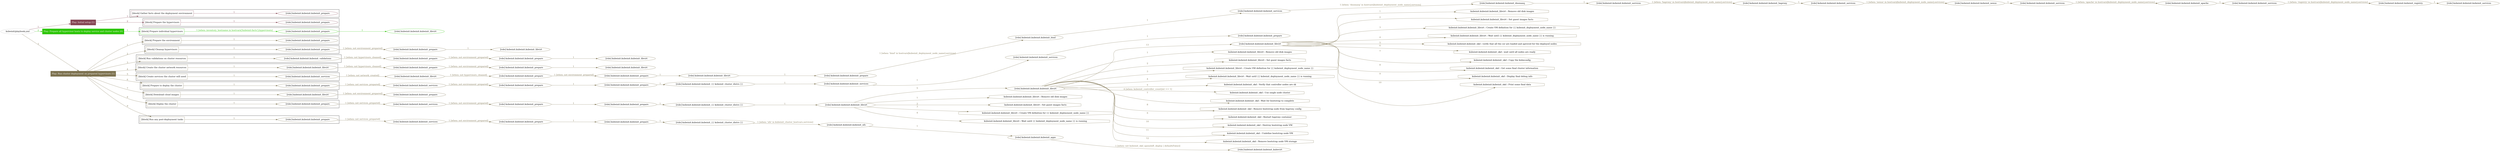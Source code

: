 digraph {
	graph [concentrate=true ordering=in rankdir=LR ratio=fill]
	edge [esep=5 sep=10]
	"kubeinit/playbook.yml" [id=root_node style=dotted]
	play_b80479d4 [label="Play: Initial setup (1)" color="#864655" fontcolor="#ffffff" id=play_b80479d4 shape=box style=filled tooltip=localhost]
	"kubeinit/playbook.yml" -> play_b80479d4 [label="1 " color="#864655" fontcolor="#864655" id=edge_b290aab6 labeltooltip="1 " tooltip="1 "]
	subgraph "kubeinit.kubeinit.kubeinit_prepare" {
		role_42c1148e [label="[role] kubeinit.kubeinit.kubeinit_prepare" color="#864655" id=role_42c1148e tooltip="kubeinit.kubeinit.kubeinit_prepare"]
	}
	subgraph "kubeinit.kubeinit.kubeinit_prepare" {
		role_2499bced [label="[role] kubeinit.kubeinit.kubeinit_prepare" color="#864655" id=role_2499bced tooltip="kubeinit.kubeinit.kubeinit_prepare"]
	}
	subgraph "Play: Initial setup (1)" {
		play_b80479d4 -> block_7fadbfe4 [label=1 color="#864655" fontcolor="#864655" id=edge_769021a7 labeltooltip=1 tooltip=1]
		subgraph cluster_block_7fadbfe4 {
			block_7fadbfe4 [label="[block] Gather facts about the deployment environment" color="#864655" id=block_7fadbfe4 labeltooltip="Gather facts about the deployment environment" shape=box tooltip="Gather facts about the deployment environment"]
			block_7fadbfe4 -> role_42c1148e [label="1 " color="#864655" fontcolor="#864655" id=edge_074231dd labeltooltip="1 " tooltip="1 "]
		}
		play_b80479d4 -> block_dbb9396d [label=2 color="#864655" fontcolor="#864655" id=edge_532e3bcf labeltooltip=2 tooltip=2]
		subgraph cluster_block_dbb9396d {
			block_dbb9396d [label="[block] Prepare the hypervisors" color="#864655" id=block_dbb9396d labeltooltip="Prepare the hypervisors" shape=box tooltip="Prepare the hypervisors"]
			block_dbb9396d -> role_2499bced [label="1 " color="#864655" fontcolor="#864655" id=edge_53aea832 labeltooltip="1 " tooltip="1 "]
		}
	}
	play_acae24aa [label="Play: Prepare all hypervisor hosts to deploy service and cluster nodes (0)" color="#2dc507" fontcolor="#ffffff" id=play_acae24aa shape=box style=filled tooltip="Play: Prepare all hypervisor hosts to deploy service and cluster nodes (0)"]
	"kubeinit/playbook.yml" -> play_acae24aa [label="2 " color="#2dc507" fontcolor="#2dc507" id=edge_74e40f36 labeltooltip="2 " tooltip="2 "]
	subgraph "kubeinit.kubeinit.kubeinit_libvirt" {
		role_eb01fc92 [label="[role] kubeinit.kubeinit.kubeinit_libvirt" color="#2dc507" id=role_eb01fc92 tooltip="kubeinit.kubeinit.kubeinit_libvirt"]
	}
	subgraph "kubeinit.kubeinit.kubeinit_prepare" {
		role_8dafa9fb [label="[role] kubeinit.kubeinit.kubeinit_prepare" color="#2dc507" id=role_8dafa9fb tooltip="kubeinit.kubeinit.kubeinit_prepare"]
		role_8dafa9fb -> role_eb01fc92 [label="1 " color="#2dc507" fontcolor="#2dc507" id=edge_366bd736 labeltooltip="1 " tooltip="1 "]
	}
	subgraph "Play: Prepare all hypervisor hosts to deploy service and cluster nodes (0)" {
		play_acae24aa -> block_d8cf8ffe [label=1 color="#2dc507" fontcolor="#2dc507" id=edge_cf5143eb labeltooltip=1 tooltip=1]
		subgraph cluster_block_d8cf8ffe {
			block_d8cf8ffe [label="[block] Prepare individual hypervisors" color="#2dc507" id=block_d8cf8ffe labeltooltip="Prepare individual hypervisors" shape=box tooltip="Prepare individual hypervisors"]
			block_d8cf8ffe -> role_8dafa9fb [label="1 [when: inventory_hostname in hostvars['kubeinit-facts'].hypervisors]" color="#2dc507" fontcolor="#2dc507" id=edge_51f44a1f labeltooltip="1 [when: inventory_hostname in hostvars['kubeinit-facts'].hypervisors]" tooltip="1 [when: inventory_hostname in hostvars['kubeinit-facts'].hypervisors]"]
		}
	}
	play_d9877c89 [label="Play: Run cluster deployment on prepared hypervisors (1)" color="#7d724f" fontcolor="#ffffff" id=play_d9877c89 shape=box style=filled tooltip=localhost]
	"kubeinit/playbook.yml" -> play_d9877c89 [label="3 " color="#7d724f" fontcolor="#7d724f" id=edge_d39b52ad labeltooltip="3 " tooltip="3 "]
	subgraph "kubeinit.kubeinit.kubeinit_prepare" {
		role_d8686343 [label="[role] kubeinit.kubeinit.kubeinit_prepare" color="#7d724f" id=role_d8686343 tooltip="kubeinit.kubeinit.kubeinit_prepare"]
	}
	subgraph "kubeinit.kubeinit.kubeinit_libvirt" {
		role_9123a980 [label="[role] kubeinit.kubeinit.kubeinit_libvirt" color="#7d724f" id=role_9123a980 tooltip="kubeinit.kubeinit.kubeinit_libvirt"]
	}
	subgraph "kubeinit.kubeinit.kubeinit_prepare" {
		role_9bea2375 [label="[role] kubeinit.kubeinit.kubeinit_prepare" color="#7d724f" id=role_9bea2375 tooltip="kubeinit.kubeinit.kubeinit_prepare"]
		role_9bea2375 -> role_9123a980 [label="1 " color="#7d724f" fontcolor="#7d724f" id=edge_47c0e3f3 labeltooltip="1 " tooltip="1 "]
	}
	subgraph "kubeinit.kubeinit.kubeinit_prepare" {
		role_97d53e4a [label="[role] kubeinit.kubeinit.kubeinit_prepare" color="#7d724f" id=role_97d53e4a tooltip="kubeinit.kubeinit.kubeinit_prepare"]
		role_97d53e4a -> role_9bea2375 [label="1 [when: not environment_prepared]" color="#7d724f" fontcolor="#7d724f" id=edge_8371445f labeltooltip="1 [when: not environment_prepared]" tooltip="1 [when: not environment_prepared]"]
	}
	subgraph "kubeinit.kubeinit.kubeinit_libvirt" {
		role_5c0e2c77 [label="[role] kubeinit.kubeinit.kubeinit_libvirt" color="#7d724f" id=role_5c0e2c77 tooltip="kubeinit.kubeinit.kubeinit_libvirt"]
	}
	subgraph "kubeinit.kubeinit.kubeinit_prepare" {
		role_4cb76d55 [label="[role] kubeinit.kubeinit.kubeinit_prepare" color="#7d724f" id=role_4cb76d55 tooltip="kubeinit.kubeinit.kubeinit_prepare"]
		role_4cb76d55 -> role_5c0e2c77 [label="1 " color="#7d724f" fontcolor="#7d724f" id=edge_e5fd6e2c labeltooltip="1 " tooltip="1 "]
	}
	subgraph "kubeinit.kubeinit.kubeinit_prepare" {
		role_dba3482f [label="[role] kubeinit.kubeinit.kubeinit_prepare" color="#7d724f" id=role_dba3482f tooltip="kubeinit.kubeinit.kubeinit_prepare"]
		role_dba3482f -> role_4cb76d55 [label="1 [when: not environment_prepared]" color="#7d724f" fontcolor="#7d724f" id=edge_a74c39e8 labeltooltip="1 [when: not environment_prepared]" tooltip="1 [when: not environment_prepared]"]
	}
	subgraph "kubeinit.kubeinit.kubeinit_validations" {
		role_ca7b51f6 [label="[role] kubeinit.kubeinit.kubeinit_validations" color="#7d724f" id=role_ca7b51f6 tooltip="kubeinit.kubeinit.kubeinit_validations"]
		role_ca7b51f6 -> role_dba3482f [label="1 [when: not hypervisors_cleaned]" color="#7d724f" fontcolor="#7d724f" id=edge_468a2dc0 labeltooltip="1 [when: not hypervisors_cleaned]" tooltip="1 [when: not hypervisors_cleaned]"]
	}
	subgraph "kubeinit.kubeinit.kubeinit_libvirt" {
		role_6c66d98d [label="[role] kubeinit.kubeinit.kubeinit_libvirt" color="#7d724f" id=role_6c66d98d tooltip="kubeinit.kubeinit.kubeinit_libvirt"]
	}
	subgraph "kubeinit.kubeinit.kubeinit_prepare" {
		role_174d3977 [label="[role] kubeinit.kubeinit.kubeinit_prepare" color="#7d724f" id=role_174d3977 tooltip="kubeinit.kubeinit.kubeinit_prepare"]
		role_174d3977 -> role_6c66d98d [label="1 " color="#7d724f" fontcolor="#7d724f" id=edge_53a2178f labeltooltip="1 " tooltip="1 "]
	}
	subgraph "kubeinit.kubeinit.kubeinit_prepare" {
		role_441e3212 [label="[role] kubeinit.kubeinit.kubeinit_prepare" color="#7d724f" id=role_441e3212 tooltip="kubeinit.kubeinit.kubeinit_prepare"]
		role_441e3212 -> role_174d3977 [label="1 [when: not environment_prepared]" color="#7d724f" fontcolor="#7d724f" id=edge_79bab9aa labeltooltip="1 [when: not environment_prepared]" tooltip="1 [when: not environment_prepared]"]
	}
	subgraph "kubeinit.kubeinit.kubeinit_libvirt" {
		role_f01ea181 [label="[role] kubeinit.kubeinit.kubeinit_libvirt" color="#7d724f" id=role_f01ea181 tooltip="kubeinit.kubeinit.kubeinit_libvirt"]
		role_f01ea181 -> role_441e3212 [label="1 [when: not hypervisors_cleaned]" color="#7d724f" fontcolor="#7d724f" id=edge_bccfc287 labeltooltip="1 [when: not hypervisors_cleaned]" tooltip="1 [when: not hypervisors_cleaned]"]
	}
	subgraph "kubeinit.kubeinit.kubeinit_services" {
		role_e9f28b93 [label="[role] kubeinit.kubeinit.kubeinit_services" color="#7d724f" id=role_e9f28b93 tooltip="kubeinit.kubeinit.kubeinit_services"]
	}
	subgraph "kubeinit.kubeinit.kubeinit_registry" {
		role_352084cb [label="[role] kubeinit.kubeinit.kubeinit_registry" color="#7d724f" id=role_352084cb tooltip="kubeinit.kubeinit.kubeinit_registry"]
		role_352084cb -> role_e9f28b93 [label="1 " color="#7d724f" fontcolor="#7d724f" id=edge_771f40e1 labeltooltip="1 " tooltip="1 "]
	}
	subgraph "kubeinit.kubeinit.kubeinit_services" {
		role_b727c0b5 [label="[role] kubeinit.kubeinit.kubeinit_services" color="#7d724f" id=role_b727c0b5 tooltip="kubeinit.kubeinit.kubeinit_services"]
		role_b727c0b5 -> role_352084cb [label="1 [when: 'registry' in hostvars[kubeinit_deployment_node_name].services]" color="#7d724f" fontcolor="#7d724f" id=edge_3eb513db labeltooltip="1 [when: 'registry' in hostvars[kubeinit_deployment_node_name].services]" tooltip="1 [when: 'registry' in hostvars[kubeinit_deployment_node_name].services]"]
	}
	subgraph "kubeinit.kubeinit.kubeinit_apache" {
		role_6a9af1dd [label="[role] kubeinit.kubeinit.kubeinit_apache" color="#7d724f" id=role_6a9af1dd tooltip="kubeinit.kubeinit.kubeinit_apache"]
		role_6a9af1dd -> role_b727c0b5 [label="1 " color="#7d724f" fontcolor="#7d724f" id=edge_a9f34211 labeltooltip="1 " tooltip="1 "]
	}
	subgraph "kubeinit.kubeinit.kubeinit_services" {
		role_3c8ba1e0 [label="[role] kubeinit.kubeinit.kubeinit_services" color="#7d724f" id=role_3c8ba1e0 tooltip="kubeinit.kubeinit.kubeinit_services"]
		role_3c8ba1e0 -> role_6a9af1dd [label="1 [when: 'apache' in hostvars[kubeinit_deployment_node_name].services]" color="#7d724f" fontcolor="#7d724f" id=edge_cc566f77 labeltooltip="1 [when: 'apache' in hostvars[kubeinit_deployment_node_name].services]" tooltip="1 [when: 'apache' in hostvars[kubeinit_deployment_node_name].services]"]
	}
	subgraph "kubeinit.kubeinit.kubeinit_nexus" {
		role_9df6dc51 [label="[role] kubeinit.kubeinit.kubeinit_nexus" color="#7d724f" id=role_9df6dc51 tooltip="kubeinit.kubeinit.kubeinit_nexus"]
		role_9df6dc51 -> role_3c8ba1e0 [label="1 " color="#7d724f" fontcolor="#7d724f" id=edge_a44a31dc labeltooltip="1 " tooltip="1 "]
	}
	subgraph "kubeinit.kubeinit.kubeinit_services" {
		role_ab797b23 [label="[role] kubeinit.kubeinit.kubeinit_services" color="#7d724f" id=role_ab797b23 tooltip="kubeinit.kubeinit.kubeinit_services"]
		role_ab797b23 -> role_9df6dc51 [label="1 [when: 'nexus' in hostvars[kubeinit_deployment_node_name].services]" color="#7d724f" fontcolor="#7d724f" id=edge_47578369 labeltooltip="1 [when: 'nexus' in hostvars[kubeinit_deployment_node_name].services]" tooltip="1 [when: 'nexus' in hostvars[kubeinit_deployment_node_name].services]"]
	}
	subgraph "kubeinit.kubeinit.kubeinit_haproxy" {
		role_3673f2b9 [label="[role] kubeinit.kubeinit.kubeinit_haproxy" color="#7d724f" id=role_3673f2b9 tooltip="kubeinit.kubeinit.kubeinit_haproxy"]
		role_3673f2b9 -> role_ab797b23 [label="1 " color="#7d724f" fontcolor="#7d724f" id=edge_710e784d labeltooltip="1 " tooltip="1 "]
	}
	subgraph "kubeinit.kubeinit.kubeinit_services" {
		role_d25a6709 [label="[role] kubeinit.kubeinit.kubeinit_services" color="#7d724f" id=role_d25a6709 tooltip="kubeinit.kubeinit.kubeinit_services"]
		role_d25a6709 -> role_3673f2b9 [label="1 [when: 'haproxy' in hostvars[kubeinit_deployment_node_name].services]" color="#7d724f" fontcolor="#7d724f" id=edge_74245bb1 labeltooltip="1 [when: 'haproxy' in hostvars[kubeinit_deployment_node_name].services]" tooltip="1 [when: 'haproxy' in hostvars[kubeinit_deployment_node_name].services]"]
	}
	subgraph "kubeinit.kubeinit.kubeinit_dnsmasq" {
		role_a0debb28 [label="[role] kubeinit.kubeinit.kubeinit_dnsmasq" color="#7d724f" id=role_a0debb28 tooltip="kubeinit.kubeinit.kubeinit_dnsmasq"]
		role_a0debb28 -> role_d25a6709 [label="1 " color="#7d724f" fontcolor="#7d724f" id=edge_f36e8291 labeltooltip="1 " tooltip="1 "]
	}
	subgraph "kubeinit.kubeinit.kubeinit_services" {
		role_edbf5fd1 [label="[role] kubeinit.kubeinit.kubeinit_services" color="#7d724f" id=role_edbf5fd1 tooltip="kubeinit.kubeinit.kubeinit_services"]
		role_edbf5fd1 -> role_a0debb28 [label="1 [when: 'dnsmasq' in hostvars[kubeinit_deployment_node_name].services]" color="#7d724f" fontcolor="#7d724f" id=edge_1f26b55a labeltooltip="1 [when: 'dnsmasq' in hostvars[kubeinit_deployment_node_name].services]" tooltip="1 [when: 'dnsmasq' in hostvars[kubeinit_deployment_node_name].services]"]
	}
	subgraph "kubeinit.kubeinit.kubeinit_bind" {
		role_dbc2e218 [label="[role] kubeinit.kubeinit.kubeinit_bind" color="#7d724f" id=role_dbc2e218 tooltip="kubeinit.kubeinit.kubeinit_bind"]
		role_dbc2e218 -> role_edbf5fd1 [label="1 " color="#7d724f" fontcolor="#7d724f" id=edge_5dbe5753 labeltooltip="1 " tooltip="1 "]
	}
	subgraph "kubeinit.kubeinit.kubeinit_prepare" {
		role_c8efd93e [label="[role] kubeinit.kubeinit.kubeinit_prepare" color="#7d724f" id=role_c8efd93e tooltip="kubeinit.kubeinit.kubeinit_prepare"]
		role_c8efd93e -> role_dbc2e218 [label="1 [when: 'bind' in hostvars[kubeinit_deployment_node_name].services]" color="#7d724f" fontcolor="#7d724f" id=edge_0509de68 labeltooltip="1 [when: 'bind' in hostvars[kubeinit_deployment_node_name].services]" tooltip="1 [when: 'bind' in hostvars[kubeinit_deployment_node_name].services]"]
	}
	subgraph "kubeinit.kubeinit.kubeinit_libvirt" {
		role_1f7cb103 [label="[role] kubeinit.kubeinit.kubeinit_libvirt" color="#7d724f" id=role_1f7cb103 tooltip="kubeinit.kubeinit.kubeinit_libvirt"]
		role_1f7cb103 -> role_c8efd93e [label="1 " color="#7d724f" fontcolor="#7d724f" id=edge_e2b09143 labeltooltip="1 " tooltip="1 "]
	}
	subgraph "kubeinit.kubeinit.kubeinit_prepare" {
		role_71e47f9f [label="[role] kubeinit.kubeinit.kubeinit_prepare" color="#7d724f" id=role_71e47f9f tooltip="kubeinit.kubeinit.kubeinit_prepare"]
		role_71e47f9f -> role_1f7cb103 [label="1 " color="#7d724f" fontcolor="#7d724f" id=edge_050a6e3c labeltooltip="1 " tooltip="1 "]
	}
	subgraph "kubeinit.kubeinit.kubeinit_prepare" {
		role_349567c6 [label="[role] kubeinit.kubeinit.kubeinit_prepare" color="#7d724f" id=role_349567c6 tooltip="kubeinit.kubeinit.kubeinit_prepare"]
		role_349567c6 -> role_71e47f9f [label="1 [when: not environment_prepared]" color="#7d724f" fontcolor="#7d724f" id=edge_0046e8be labeltooltip="1 [when: not environment_prepared]" tooltip="1 [when: not environment_prepared]"]
	}
	subgraph "kubeinit.kubeinit.kubeinit_libvirt" {
		role_366da7bc [label="[role] kubeinit.kubeinit.kubeinit_libvirt" color="#7d724f" id=role_366da7bc tooltip="kubeinit.kubeinit.kubeinit_libvirt"]
		role_366da7bc -> role_349567c6 [label="1 [when: not hypervisors_cleaned]" color="#7d724f" fontcolor="#7d724f" id=edge_1da3280e labeltooltip="1 [when: not hypervisors_cleaned]" tooltip="1 [when: not hypervisors_cleaned]"]
	}
	subgraph "kubeinit.kubeinit.kubeinit_services" {
		role_d514141c [label="[role] kubeinit.kubeinit.kubeinit_services" color="#7d724f" id=role_d514141c tooltip="kubeinit.kubeinit.kubeinit_services"]
		role_d514141c -> role_366da7bc [label="1 [when: not network_created]" color="#7d724f" fontcolor="#7d724f" id=edge_c079abf1 labeltooltip="1 [when: not network_created]" tooltip="1 [when: not network_created]"]
	}
	subgraph "kubeinit.kubeinit.kubeinit_prepare" {
		role_4048feae [label="[role] kubeinit.kubeinit.kubeinit_prepare" color="#7d724f" id=role_4048feae tooltip="kubeinit.kubeinit.kubeinit_prepare"]
	}
	subgraph "kubeinit.kubeinit.kubeinit_services" {
		role_3d57fc72 [label="[role] kubeinit.kubeinit.kubeinit_services" color="#7d724f" id=role_3d57fc72 tooltip="kubeinit.kubeinit.kubeinit_services"]
		role_3d57fc72 -> role_4048feae [label="1 " color="#7d724f" fontcolor="#7d724f" id=edge_1d76e84f labeltooltip="1 " tooltip="1 "]
	}
	subgraph "kubeinit.kubeinit.kubeinit_services" {
		role_7518d2e9 [label="[role] kubeinit.kubeinit.kubeinit_services" color="#7d724f" id=role_7518d2e9 tooltip="kubeinit.kubeinit.kubeinit_services"]
		role_7518d2e9 -> role_3d57fc72 [label="1 " color="#7d724f" fontcolor="#7d724f" id=edge_f2e8017f labeltooltip="1 " tooltip="1 "]
	}
	subgraph "kubeinit.kubeinit.kubeinit_{{ kubeinit_cluster_distro }}" {
		role_360ad818 [label="[role] kubeinit.kubeinit.kubeinit_{{ kubeinit_cluster_distro }}" color="#7d724f" id=role_360ad818 tooltip="kubeinit.kubeinit.kubeinit_{{ kubeinit_cluster_distro }}"]
		role_360ad818 -> role_7518d2e9 [label="1 " color="#7d724f" fontcolor="#7d724f" id=edge_afbe068d labeltooltip="1 " tooltip="1 "]
	}
	subgraph "kubeinit.kubeinit.kubeinit_prepare" {
		role_80923c4d [label="[role] kubeinit.kubeinit.kubeinit_prepare" color="#7d724f" id=role_80923c4d tooltip="kubeinit.kubeinit.kubeinit_prepare"]
		role_80923c4d -> role_360ad818 [label="1 " color="#7d724f" fontcolor="#7d724f" id=edge_59285e19 labeltooltip="1 " tooltip="1 "]
	}
	subgraph "kubeinit.kubeinit.kubeinit_prepare" {
		role_3daddb7f [label="[role] kubeinit.kubeinit.kubeinit_prepare" color="#7d724f" id=role_3daddb7f tooltip="kubeinit.kubeinit.kubeinit_prepare"]
		role_3daddb7f -> role_80923c4d [label="1 " color="#7d724f" fontcolor="#7d724f" id=edge_d3608e62 labeltooltip="1 " tooltip="1 "]
	}
	subgraph "kubeinit.kubeinit.kubeinit_services" {
		role_760703bb [label="[role] kubeinit.kubeinit.kubeinit_services" color="#7d724f" id=role_760703bb tooltip="kubeinit.kubeinit.kubeinit_services"]
		role_760703bb -> role_3daddb7f [label="1 [when: not environment_prepared]" color="#7d724f" fontcolor="#7d724f" id=edge_f2999558 labeltooltip="1 [when: not environment_prepared]" tooltip="1 [when: not environment_prepared]"]
	}
	subgraph "kubeinit.kubeinit.kubeinit_prepare" {
		role_697de6da [label="[role] kubeinit.kubeinit.kubeinit_prepare" color="#7d724f" id=role_697de6da tooltip="kubeinit.kubeinit.kubeinit_prepare"]
		role_697de6da -> role_760703bb [label="1 [when: not services_prepared]" color="#7d724f" fontcolor="#7d724f" id=edge_450e1716 labeltooltip="1 [when: not services_prepared]" tooltip="1 [when: not services_prepared]"]
	}
	subgraph "kubeinit.kubeinit.kubeinit_prepare" {
		role_fc78f704 [label="[role] kubeinit.kubeinit.kubeinit_prepare" color="#7d724f" id=role_fc78f704 tooltip="kubeinit.kubeinit.kubeinit_prepare"]
	}
	subgraph "kubeinit.kubeinit.kubeinit_libvirt" {
		role_46a496e5 [label="[role] kubeinit.kubeinit.kubeinit_libvirt" color="#7d724f" id=role_46a496e5 tooltip="kubeinit.kubeinit.kubeinit_libvirt"]
		role_46a496e5 -> role_fc78f704 [label="1 [when: not environment_prepared]" color="#7d724f" fontcolor="#7d724f" id=edge_a443aee9 labeltooltip="1 [when: not environment_prepared]" tooltip="1 [when: not environment_prepared]"]
	}
	subgraph "kubeinit.kubeinit.kubeinit_libvirt" {
		role_76a0eee0 [label="[role] kubeinit.kubeinit.kubeinit_libvirt" color="#7d724f" id=role_76a0eee0 tooltip="kubeinit.kubeinit.kubeinit_libvirt"]
		task_2e1bf13b [label="kubeinit.kubeinit.kubeinit_libvirt : Remove old disk images" color="#7d724f" id=task_2e1bf13b shape=octagon tooltip="kubeinit.kubeinit.kubeinit_libvirt : Remove old disk images"]
		role_76a0eee0 -> task_2e1bf13b [label="1 " color="#7d724f" fontcolor="#7d724f" id=edge_7ae3dfbe labeltooltip="1 " tooltip="1 "]
		task_848934b7 [label="kubeinit.kubeinit.kubeinit_libvirt : Set guest images facts" color="#7d724f" id=task_848934b7 shape=octagon tooltip="kubeinit.kubeinit.kubeinit_libvirt : Set guest images facts"]
		role_76a0eee0 -> task_848934b7 [label="2 " color="#7d724f" fontcolor="#7d724f" id=edge_91df2c18 labeltooltip="2 " tooltip="2 "]
		task_9de770ab [label="kubeinit.kubeinit.kubeinit_libvirt : Create VM definition for {{ kubeinit_deployment_node_name }}" color="#7d724f" id=task_9de770ab shape=octagon tooltip="kubeinit.kubeinit.kubeinit_libvirt : Create VM definition for {{ kubeinit_deployment_node_name }}"]
		role_76a0eee0 -> task_9de770ab [label="3 " color="#7d724f" fontcolor="#7d724f" id=edge_1b21f804 labeltooltip="3 " tooltip="3 "]
		task_e4e5ab8d [label="kubeinit.kubeinit.kubeinit_libvirt : Wait until {{ kubeinit_deployment_node_name }} is running" color="#7d724f" id=task_e4e5ab8d shape=octagon tooltip="kubeinit.kubeinit.kubeinit_libvirt : Wait until {{ kubeinit_deployment_node_name }} is running"]
		role_76a0eee0 -> task_e4e5ab8d [label="4 " color="#7d724f" fontcolor="#7d724f" id=edge_56b93d13 labeltooltip="4 " tooltip="4 "]
		task_98bc879f [label="kubeinit.kubeinit.kubeinit_okd : verify that all the csr are loaded and aproved for the deployed nodes" color="#7d724f" id=task_98bc879f shape=octagon tooltip="kubeinit.kubeinit.kubeinit_okd : verify that all the csr are loaded and aproved for the deployed nodes"]
		role_76a0eee0 -> task_98bc879f [label="5 " color="#7d724f" fontcolor="#7d724f" id=edge_a5d46f9c labeltooltip="5 " tooltip="5 "]
		task_78dbb879 [label="kubeinit.kubeinit.kubeinit_okd : wait until all nodes are ready" color="#7d724f" id=task_78dbb879 shape=octagon tooltip="kubeinit.kubeinit.kubeinit_okd : wait until all nodes are ready"]
		role_76a0eee0 -> task_78dbb879 [label="6 " color="#7d724f" fontcolor="#7d724f" id=edge_a0ea1920 labeltooltip="6 " tooltip="6 "]
		task_abe9e265 [label="kubeinit.kubeinit.kubeinit_okd : Copy the kubeconfig" color="#7d724f" id=task_abe9e265 shape=octagon tooltip="kubeinit.kubeinit.kubeinit_okd : Copy the kubeconfig"]
		role_76a0eee0 -> task_abe9e265 [label="7 " color="#7d724f" fontcolor="#7d724f" id=edge_d6f06e3d labeltooltip="7 " tooltip="7 "]
		task_264660ba [label="kubeinit.kubeinit.kubeinit_okd : Get some final cluster information" color="#7d724f" id=task_264660ba shape=octagon tooltip="kubeinit.kubeinit.kubeinit_okd : Get some final cluster information"]
		role_76a0eee0 -> task_264660ba [label="8 " color="#7d724f" fontcolor="#7d724f" id=edge_1378cb11 labeltooltip="8 " tooltip="8 "]
		task_67ed6ad1 [label="kubeinit.kubeinit.kubeinit_okd : Display final debug info" color="#7d724f" id=task_67ed6ad1 shape=octagon tooltip="kubeinit.kubeinit.kubeinit_okd : Display final debug info"]
		role_76a0eee0 -> task_67ed6ad1 [label="9 " color="#7d724f" fontcolor="#7d724f" id=edge_ad0e5a8e labeltooltip="9 " tooltip="9 "]
		task_ee9c9c5d [label="kubeinit.kubeinit.kubeinit_okd : Print some final data" color="#7d724f" id=task_ee9c9c5d shape=octagon tooltip="kubeinit.kubeinit.kubeinit_okd : Print some final data"]
		role_76a0eee0 -> task_ee9c9c5d [label="10 " color="#7d724f" fontcolor="#7d724f" id=edge_4493ef94 labeltooltip="10 " tooltip="10 "]
	}
	subgraph "kubeinit.kubeinit.kubeinit_libvirt" {
		role_f72ef4ca [label="[role] kubeinit.kubeinit.kubeinit_libvirt" color="#7d724f" id=role_f72ef4ca tooltip="kubeinit.kubeinit.kubeinit_libvirt"]
		task_832f9697 [label="kubeinit.kubeinit.kubeinit_libvirt : Remove old disk images" color="#7d724f" id=task_832f9697 shape=octagon tooltip="kubeinit.kubeinit.kubeinit_libvirt : Remove old disk images"]
		role_f72ef4ca -> task_832f9697 [label="1 " color="#7d724f" fontcolor="#7d724f" id=edge_0457f947 labeltooltip="1 " tooltip="1 "]
		task_d985d307 [label="kubeinit.kubeinit.kubeinit_libvirt : Set guest images facts" color="#7d724f" id=task_d985d307 shape=octagon tooltip="kubeinit.kubeinit.kubeinit_libvirt : Set guest images facts"]
		role_f72ef4ca -> task_d985d307 [label="2 " color="#7d724f" fontcolor="#7d724f" id=edge_5e7c905e labeltooltip="2 " tooltip="2 "]
		task_14e1a0f8 [label="kubeinit.kubeinit.kubeinit_libvirt : Create VM definition for {{ kubeinit_deployment_node_name }}" color="#7d724f" id=task_14e1a0f8 shape=octagon tooltip="kubeinit.kubeinit.kubeinit_libvirt : Create VM definition for {{ kubeinit_deployment_node_name }}"]
		role_f72ef4ca -> task_14e1a0f8 [label="3 " color="#7d724f" fontcolor="#7d724f" id=edge_4739b6a5 labeltooltip="3 " tooltip="3 "]
		task_31a3de8d [label="kubeinit.kubeinit.kubeinit_libvirt : Wait until {{ kubeinit_deployment_node_name }} is running" color="#7d724f" id=task_31a3de8d shape=octagon tooltip="kubeinit.kubeinit.kubeinit_libvirt : Wait until {{ kubeinit_deployment_node_name }} is running"]
		role_f72ef4ca -> task_31a3de8d [label="4 " color="#7d724f" fontcolor="#7d724f" id=edge_4dafe65b labeltooltip="4 " tooltip="4 "]
		task_11a4f6f6 [label="kubeinit.kubeinit.kubeinit_okd : Verify that controller nodes are ok" color="#7d724f" id=task_11a4f6f6 shape=octagon tooltip="kubeinit.kubeinit.kubeinit_okd : Verify that controller nodes are ok"]
		role_f72ef4ca -> task_11a4f6f6 [label="5 " color="#7d724f" fontcolor="#7d724f" id=edge_42ccfaf1 labeltooltip="5 " tooltip="5 "]
		task_1ff8bfd4 [label="kubeinit.kubeinit.kubeinit_okd : Use single node cluster" color="#7d724f" id=task_1ff8bfd4 shape=octagon tooltip="kubeinit.kubeinit.kubeinit_okd : Use single node cluster"]
		role_f72ef4ca -> task_1ff8bfd4 [label="6 [when: kubeinit_controller_count|int == 1]" color="#7d724f" fontcolor="#7d724f" id=edge_c048ab85 labeltooltip="6 [when: kubeinit_controller_count|int == 1]" tooltip="6 [when: kubeinit_controller_count|int == 1]"]
		task_dd263520 [label="kubeinit.kubeinit.kubeinit_okd : Wait for bootstrap to complete" color="#7d724f" id=task_dd263520 shape=octagon tooltip="kubeinit.kubeinit.kubeinit_okd : Wait for bootstrap to complete"]
		role_f72ef4ca -> task_dd263520 [label="7 " color="#7d724f" fontcolor="#7d724f" id=edge_baf547b6 labeltooltip="7 " tooltip="7 "]
		task_4bd726c3 [label="kubeinit.kubeinit.kubeinit_okd : Remove bootstrap node from haproxy config" color="#7d724f" id=task_4bd726c3 shape=octagon tooltip="kubeinit.kubeinit.kubeinit_okd : Remove bootstrap node from haproxy config"]
		role_f72ef4ca -> task_4bd726c3 [label="8 " color="#7d724f" fontcolor="#7d724f" id=edge_0fb4a504 labeltooltip="8 " tooltip="8 "]
		task_13d7e8e9 [label="kubeinit.kubeinit.kubeinit_okd : Restart haproxy container" color="#7d724f" id=task_13d7e8e9 shape=octagon tooltip="kubeinit.kubeinit.kubeinit_okd : Restart haproxy container"]
		role_f72ef4ca -> task_13d7e8e9 [label="9 " color="#7d724f" fontcolor="#7d724f" id=edge_8cdcfe4c labeltooltip="9 " tooltip="9 "]
		task_df5cde50 [label="kubeinit.kubeinit.kubeinit_okd : Destroy bootstrap node VM" color="#7d724f" id=task_df5cde50 shape=octagon tooltip="kubeinit.kubeinit.kubeinit_okd : Destroy bootstrap node VM"]
		role_f72ef4ca -> task_df5cde50 [label="10 " color="#7d724f" fontcolor="#7d724f" id=edge_81aa6628 labeltooltip="10 " tooltip="10 "]
		task_c206e9a8 [label="kubeinit.kubeinit.kubeinit_okd : Undefine bootstrap node VM" color="#7d724f" id=task_c206e9a8 shape=octagon tooltip="kubeinit.kubeinit.kubeinit_okd : Undefine bootstrap node VM"]
		role_f72ef4ca -> task_c206e9a8 [label="11 " color="#7d724f" fontcolor="#7d724f" id=edge_50d35ca5 labeltooltip="11 " tooltip="11 "]
		task_8059c59c [label="kubeinit.kubeinit.kubeinit_okd : Remove bootstrap node VM storage" color="#7d724f" id=task_8059c59c shape=octagon tooltip="kubeinit.kubeinit.kubeinit_okd : Remove bootstrap node VM storage"]
		role_f72ef4ca -> task_8059c59c [label="12 " color="#7d724f" fontcolor="#7d724f" id=edge_b775107e labeltooltip="12 " tooltip="12 "]
		role_f72ef4ca -> role_76a0eee0 [label="13 " color="#7d724f" fontcolor="#7d724f" id=edge_1acb5a6e labeltooltip="13 " tooltip="13 "]
	}
	subgraph "kubeinit.kubeinit.kubeinit_libvirt" {
		role_bb4a0aae [label="[role] kubeinit.kubeinit.kubeinit_libvirt" color="#7d724f" id=role_bb4a0aae tooltip="kubeinit.kubeinit.kubeinit_libvirt"]
		task_e0a9ccb9 [label="kubeinit.kubeinit.kubeinit_libvirt : Remove old disk images" color="#7d724f" id=task_e0a9ccb9 shape=octagon tooltip="kubeinit.kubeinit.kubeinit_libvirt : Remove old disk images"]
		role_bb4a0aae -> task_e0a9ccb9 [label="1 " color="#7d724f" fontcolor="#7d724f" id=edge_2d03f069 labeltooltip="1 " tooltip="1 "]
		task_81c856f8 [label="kubeinit.kubeinit.kubeinit_libvirt : Set guest images facts" color="#7d724f" id=task_81c856f8 shape=octagon tooltip="kubeinit.kubeinit.kubeinit_libvirt : Set guest images facts"]
		role_bb4a0aae -> task_81c856f8 [label="2 " color="#7d724f" fontcolor="#7d724f" id=edge_d4d7c749 labeltooltip="2 " tooltip="2 "]
		task_18090998 [label="kubeinit.kubeinit.kubeinit_libvirt : Create VM definition for {{ kubeinit_deployment_node_name }}" color="#7d724f" id=task_18090998 shape=octagon tooltip="kubeinit.kubeinit.kubeinit_libvirt : Create VM definition for {{ kubeinit_deployment_node_name }}"]
		role_bb4a0aae -> task_18090998 [label="3 " color="#7d724f" fontcolor="#7d724f" id=edge_6d6f292e labeltooltip="3 " tooltip="3 "]
		task_10ae078f [label="kubeinit.kubeinit.kubeinit_libvirt : Wait until {{ kubeinit_deployment_node_name }} is running" color="#7d724f" id=task_10ae078f shape=octagon tooltip="kubeinit.kubeinit.kubeinit_libvirt : Wait until {{ kubeinit_deployment_node_name }} is running"]
		role_bb4a0aae -> task_10ae078f [label="4 " color="#7d724f" fontcolor="#7d724f" id=edge_93338b88 labeltooltip="4 " tooltip="4 "]
		role_bb4a0aae -> role_f72ef4ca [label="5 " color="#7d724f" fontcolor="#7d724f" id=edge_ae7cece5 labeltooltip="5 " tooltip="5 "]
	}
	subgraph "kubeinit.kubeinit.kubeinit_{{ kubeinit_cluster_distro }}" {
		role_6c8aaf64 [label="[role] kubeinit.kubeinit.kubeinit_{{ kubeinit_cluster_distro }}" color="#7d724f" id=role_6c8aaf64 tooltip="kubeinit.kubeinit.kubeinit_{{ kubeinit_cluster_distro }}"]
		role_6c8aaf64 -> role_bb4a0aae [label="1 " color="#7d724f" fontcolor="#7d724f" id=edge_f5d07ded labeltooltip="1 " tooltip="1 "]
	}
	subgraph "kubeinit.kubeinit.kubeinit_prepare" {
		role_154e02cc [label="[role] kubeinit.kubeinit.kubeinit_prepare" color="#7d724f" id=role_154e02cc tooltip="kubeinit.kubeinit.kubeinit_prepare"]
		role_154e02cc -> role_6c8aaf64 [label="1 " color="#7d724f" fontcolor="#7d724f" id=edge_31ff2be1 labeltooltip="1 " tooltip="1 "]
	}
	subgraph "kubeinit.kubeinit.kubeinit_prepare" {
		role_047d8b58 [label="[role] kubeinit.kubeinit.kubeinit_prepare" color="#7d724f" id=role_047d8b58 tooltip="kubeinit.kubeinit.kubeinit_prepare"]
		role_047d8b58 -> role_154e02cc [label="1 " color="#7d724f" fontcolor="#7d724f" id=edge_1debae00 labeltooltip="1 " tooltip="1 "]
	}
	subgraph "kubeinit.kubeinit.kubeinit_services" {
		role_8a6f4bde [label="[role] kubeinit.kubeinit.kubeinit_services" color="#7d724f" id=role_8a6f4bde tooltip="kubeinit.kubeinit.kubeinit_services"]
		role_8a6f4bde -> role_047d8b58 [label="1 [when: not environment_prepared]" color="#7d724f" fontcolor="#7d724f" id=edge_218c750c labeltooltip="1 [when: not environment_prepared]" tooltip="1 [when: not environment_prepared]"]
	}
	subgraph "kubeinit.kubeinit.kubeinit_prepare" {
		role_281a9b89 [label="[role] kubeinit.kubeinit.kubeinit_prepare" color="#7d724f" id=role_281a9b89 tooltip="kubeinit.kubeinit.kubeinit_prepare"]
		role_281a9b89 -> role_8a6f4bde [label="1 [when: not services_prepared]" color="#7d724f" fontcolor="#7d724f" id=edge_7cc632fa labeltooltip="1 [when: not services_prepared]" tooltip="1 [when: not services_prepared]"]
	}
	subgraph "kubeinit.kubeinit.kubeinit_kubevirt" {
		role_b68f64a5 [label="[role] kubeinit.kubeinit.kubeinit_kubevirt" color="#7d724f" id=role_b68f64a5 tooltip="kubeinit.kubeinit.kubeinit_kubevirt"]
	}
	subgraph "kubeinit.kubeinit.kubeinit_apps" {
		role_626cb852 [label="[role] kubeinit.kubeinit.kubeinit_apps" color="#7d724f" id=role_626cb852 tooltip="kubeinit.kubeinit.kubeinit_apps"]
		role_626cb852 -> role_b68f64a5 [label="1 [when: not kubeinit_okd_openshift_deploy | default(False)]" color="#7d724f" fontcolor="#7d724f" id=edge_f2256296 labeltooltip="1 [when: not kubeinit_okd_openshift_deploy | default(False)]" tooltip="1 [when: not kubeinit_okd_openshift_deploy | default(False)]"]
	}
	subgraph "kubeinit.kubeinit.kubeinit_nfs" {
		role_e6834c86 [label="[role] kubeinit.kubeinit.kubeinit_nfs" color="#7d724f" id=role_e6834c86 tooltip="kubeinit.kubeinit.kubeinit_nfs"]
		role_e6834c86 -> role_626cb852 [label="1 " color="#7d724f" fontcolor="#7d724f" id=edge_f3900f55 labeltooltip="1 " tooltip="1 "]
	}
	subgraph "kubeinit.kubeinit.kubeinit_{{ kubeinit_cluster_distro }}" {
		role_64b595d9 [label="[role] kubeinit.kubeinit.kubeinit_{{ kubeinit_cluster_distro }}" color="#7d724f" id=role_64b595d9 tooltip="kubeinit.kubeinit.kubeinit_{{ kubeinit_cluster_distro }}"]
		role_64b595d9 -> role_e6834c86 [label="1 [when: 'nfs' in kubeinit_cluster_hostvars.services]" color="#7d724f" fontcolor="#7d724f" id=edge_ae7d7b2d labeltooltip="1 [when: 'nfs' in kubeinit_cluster_hostvars.services]" tooltip="1 [when: 'nfs' in kubeinit_cluster_hostvars.services]"]
	}
	subgraph "kubeinit.kubeinit.kubeinit_prepare" {
		role_2fd49a53 [label="[role] kubeinit.kubeinit.kubeinit_prepare" color="#7d724f" id=role_2fd49a53 tooltip="kubeinit.kubeinit.kubeinit_prepare"]
		role_2fd49a53 -> role_64b595d9 [label="1 " color="#7d724f" fontcolor="#7d724f" id=edge_5ccc0c1f labeltooltip="1 " tooltip="1 "]
	}
	subgraph "kubeinit.kubeinit.kubeinit_prepare" {
		role_601bc8d2 [label="[role] kubeinit.kubeinit.kubeinit_prepare" color="#7d724f" id=role_601bc8d2 tooltip="kubeinit.kubeinit.kubeinit_prepare"]
		role_601bc8d2 -> role_2fd49a53 [label="1 " color="#7d724f" fontcolor="#7d724f" id=edge_f8c6a945 labeltooltip="1 " tooltip="1 "]
	}
	subgraph "kubeinit.kubeinit.kubeinit_services" {
		role_e04ec0b9 [label="[role] kubeinit.kubeinit.kubeinit_services" color="#7d724f" id=role_e04ec0b9 tooltip="kubeinit.kubeinit.kubeinit_services"]
		role_e04ec0b9 -> role_601bc8d2 [label="1 [when: not environment_prepared]" color="#7d724f" fontcolor="#7d724f" id=edge_da765db0 labeltooltip="1 [when: not environment_prepared]" tooltip="1 [when: not environment_prepared]"]
	}
	subgraph "kubeinit.kubeinit.kubeinit_prepare" {
		role_6aeecb27 [label="[role] kubeinit.kubeinit.kubeinit_prepare" color="#7d724f" id=role_6aeecb27 tooltip="kubeinit.kubeinit.kubeinit_prepare"]
		role_6aeecb27 -> role_e04ec0b9 [label="1 [when: not services_prepared]" color="#7d724f" fontcolor="#7d724f" id=edge_d4c95377 labeltooltip="1 [when: not services_prepared]" tooltip="1 [when: not services_prepared]"]
	}
	subgraph "Play: Run cluster deployment on prepared hypervisors (1)" {
		play_d9877c89 -> block_8557a77f [label=1 color="#7d724f" fontcolor="#7d724f" id=edge_9bf49b4f labeltooltip=1 tooltip=1]
		subgraph cluster_block_8557a77f {
			block_8557a77f [label="[block] Prepare the environment" color="#7d724f" id=block_8557a77f labeltooltip="Prepare the environment" shape=box tooltip="Prepare the environment"]
			block_8557a77f -> role_d8686343 [label="1 " color="#7d724f" fontcolor="#7d724f" id=edge_c7aada5e labeltooltip="1 " tooltip="1 "]
		}
		play_d9877c89 -> block_9c25a1e1 [label=2 color="#7d724f" fontcolor="#7d724f" id=edge_03271a18 labeltooltip=2 tooltip=2]
		subgraph cluster_block_9c25a1e1 {
			block_9c25a1e1 [label="[block] Cleanup hypervisors" color="#7d724f" id=block_9c25a1e1 labeltooltip="Cleanup hypervisors" shape=box tooltip="Cleanup hypervisors"]
			block_9c25a1e1 -> role_97d53e4a [label="1 " color="#7d724f" fontcolor="#7d724f" id=edge_8dd1cbc6 labeltooltip="1 " tooltip="1 "]
		}
		play_d9877c89 -> block_180b22b3 [label=3 color="#7d724f" fontcolor="#7d724f" id=edge_7e3219c1 labeltooltip=3 tooltip=3]
		subgraph cluster_block_180b22b3 {
			block_180b22b3 [label="[block] Run validations on cluster resources" color="#7d724f" id=block_180b22b3 labeltooltip="Run validations on cluster resources" shape=box tooltip="Run validations on cluster resources"]
			block_180b22b3 -> role_ca7b51f6 [label="1 " color="#7d724f" fontcolor="#7d724f" id=edge_7c4b9933 labeltooltip="1 " tooltip="1 "]
		}
		play_d9877c89 -> block_457a4285 [label=4 color="#7d724f" fontcolor="#7d724f" id=edge_346f9f51 labeltooltip=4 tooltip=4]
		subgraph cluster_block_457a4285 {
			block_457a4285 [label="[block] Create the cluster network resources" color="#7d724f" id=block_457a4285 labeltooltip="Create the cluster network resources" shape=box tooltip="Create the cluster network resources"]
			block_457a4285 -> role_f01ea181 [label="1 " color="#7d724f" fontcolor="#7d724f" id=edge_400ad68a labeltooltip="1 " tooltip="1 "]
		}
		play_d9877c89 -> block_045f2b30 [label=5 color="#7d724f" fontcolor="#7d724f" id=edge_25693cdc labeltooltip=5 tooltip=5]
		subgraph cluster_block_045f2b30 {
			block_045f2b30 [label="[block] Create services the cluster will need" color="#7d724f" id=block_045f2b30 labeltooltip="Create services the cluster will need" shape=box tooltip="Create services the cluster will need"]
			block_045f2b30 -> role_d514141c [label="1 " color="#7d724f" fontcolor="#7d724f" id=edge_96427dbc labeltooltip="1 " tooltip="1 "]
		}
		play_d9877c89 -> block_ebe11f9e [label=6 color="#7d724f" fontcolor="#7d724f" id=edge_8bf11e2b labeltooltip=6 tooltip=6]
		subgraph cluster_block_ebe11f9e {
			block_ebe11f9e [label="[block] Prepare to deploy the cluster" color="#7d724f" id=block_ebe11f9e labeltooltip="Prepare to deploy the cluster" shape=box tooltip="Prepare to deploy the cluster"]
			block_ebe11f9e -> role_697de6da [label="1 " color="#7d724f" fontcolor="#7d724f" id=edge_e2056712 labeltooltip="1 " tooltip="1 "]
		}
		play_d9877c89 -> block_8d955ad8 [label=7 color="#7d724f" fontcolor="#7d724f" id=edge_8b6d7dfb labeltooltip=7 tooltip=7]
		subgraph cluster_block_8d955ad8 {
			block_8d955ad8 [label="[block] Download cloud images" color="#7d724f" id=block_8d955ad8 labeltooltip="Download cloud images" shape=box tooltip="Download cloud images"]
			block_8d955ad8 -> role_46a496e5 [label="1 " color="#7d724f" fontcolor="#7d724f" id=edge_3568d577 labeltooltip="1 " tooltip="1 "]
		}
		play_d9877c89 -> block_f4bf0ec4 [label=8 color="#7d724f" fontcolor="#7d724f" id=edge_a3d65ec9 labeltooltip=8 tooltip=8]
		subgraph cluster_block_f4bf0ec4 {
			block_f4bf0ec4 [label="[block] Deploy the cluster" color="#7d724f" id=block_f4bf0ec4 labeltooltip="Deploy the cluster" shape=box tooltip="Deploy the cluster"]
			block_f4bf0ec4 -> role_281a9b89 [label="1 " color="#7d724f" fontcolor="#7d724f" id=edge_ca7b1007 labeltooltip="1 " tooltip="1 "]
		}
		play_d9877c89 -> block_c7287a36 [label=9 color="#7d724f" fontcolor="#7d724f" id=edge_f3e407ca labeltooltip=9 tooltip=9]
		subgraph cluster_block_c7287a36 {
			block_c7287a36 [label="[block] Run any post-deployment tasks" color="#7d724f" id=block_c7287a36 labeltooltip="Run any post-deployment tasks" shape=box tooltip="Run any post-deployment tasks"]
			block_c7287a36 -> role_6aeecb27 [label="1 " color="#7d724f" fontcolor="#7d724f" id=edge_4015c4a3 labeltooltip="1 " tooltip="1 "]
		}
	}
}
